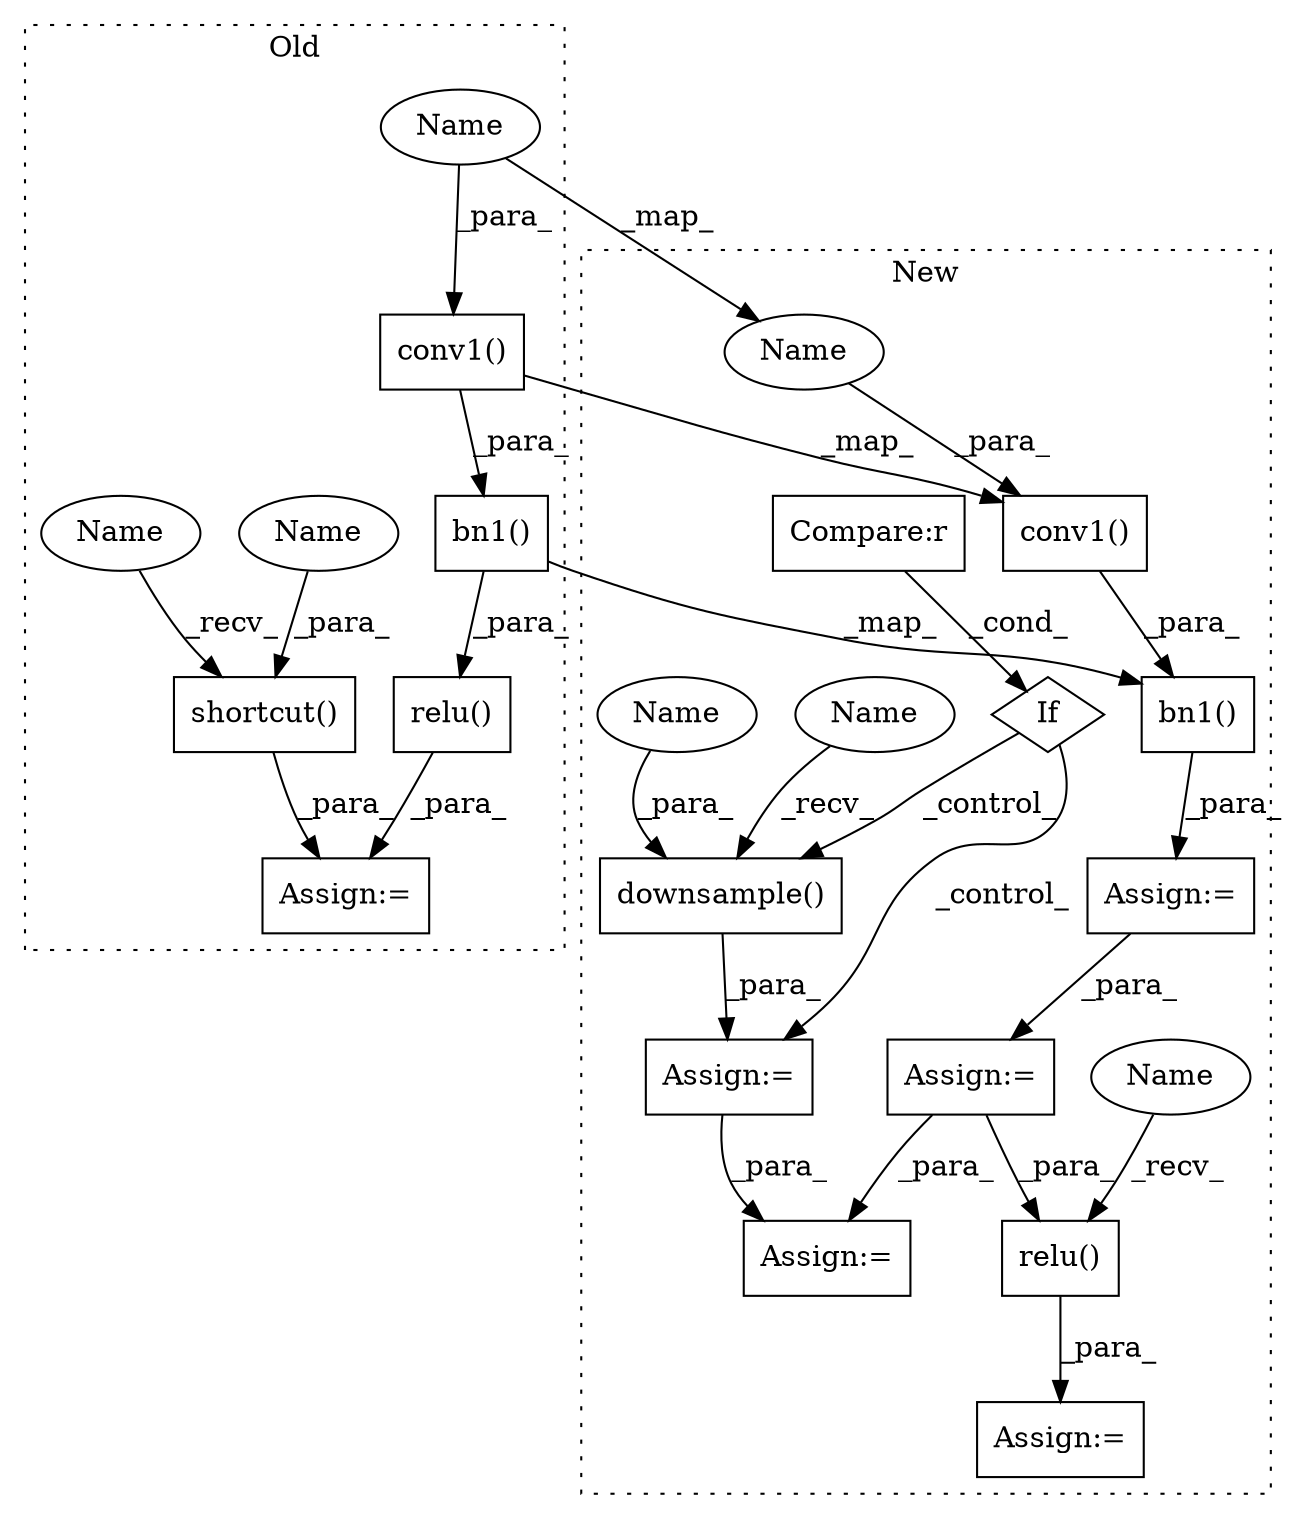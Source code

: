 digraph G {
subgraph cluster0 {
1 [label="shortcut()" a="75" s="1065,1080" l="14,1" shape="box"];
5 [label="Assign:=" a="68" s="1061" l="4" shape="box"];
12 [label="conv1()" a="75" s="994,1006" l="11,1" shape="box"];
13 [label="relu()" a="75" s="978,1008" l="7,1" shape="box"];
15 [label="bn1()" a="75" s="985,1007" l="9,1" shape="box"];
21 [label="Name" a="87" s="1065" l="4" shape="ellipse"];
22 [label="Name" a="87" s="1005" l="1" shape="ellipse"];
23 [label="Name" a="87" s="1079" l="1" shape="ellipse"];
label = "Old";
style="dotted";
}
subgraph cluster1 {
2 [label="If" a="96" s="2928,2958" l="3,14" shape="diamond"];
3 [label="Assign:=" a="68" s="2980" l="3" shape="box"];
4 [label="Compare:r" a="40" s="2931" l="27" shape="box"];
6 [label="downsample()" a="75" s="2983,3000" l="16,1" shape="box"];
7 [label="relu()" a="75" s="3041,3054" l="10,1" shape="box"];
8 [label="Assign:=" a="68" s="3038" l="3" shape="box"];
9 [label="Assign:=" a="68" s="2902" l="3" shape="box"];
10 [label="Assign:=" a="68" s="2814" l="3" shape="box"];
11 [label="conv1()" a="75" s="2789,2801" l="11,1" shape="box"];
14 [label="bn1()" a="75" s="2817,2829" l="9,1" shape="box"];
16 [label="Assign:=" a="68" s="3014" l="4" shape="box"];
17 [label="Name" a="87" s="3041" l="4" shape="ellipse"];
18 [label="Name" a="87" s="2983" l="4" shape="ellipse"];
19 [label="Name" a="87" s="2800" l="1" shape="ellipse"];
20 [label="Name" a="87" s="2999" l="1" shape="ellipse"];
label = "New";
style="dotted";
}
1 -> 5 [label="_para_"];
2 -> 3 [label="_control_"];
2 -> 6 [label="_control_"];
3 -> 16 [label="_para_"];
4 -> 2 [label="_cond_"];
6 -> 3 [label="_para_"];
7 -> 8 [label="_para_"];
9 -> 7 [label="_para_"];
9 -> 16 [label="_para_"];
10 -> 9 [label="_para_"];
11 -> 14 [label="_para_"];
12 -> 11 [label="_map_"];
12 -> 15 [label="_para_"];
13 -> 5 [label="_para_"];
14 -> 10 [label="_para_"];
15 -> 13 [label="_para_"];
15 -> 14 [label="_map_"];
17 -> 7 [label="_recv_"];
18 -> 6 [label="_recv_"];
19 -> 11 [label="_para_"];
20 -> 6 [label="_para_"];
21 -> 1 [label="_recv_"];
22 -> 12 [label="_para_"];
22 -> 19 [label="_map_"];
23 -> 1 [label="_para_"];
}